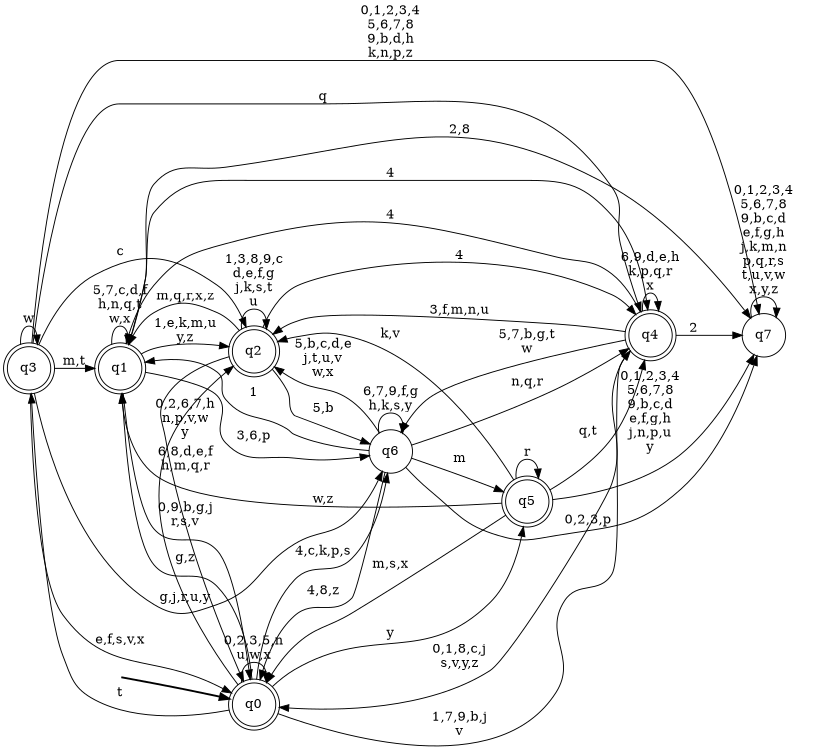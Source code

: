digraph BlueStar {
__start0 [style = invis, shape = none, label = "", width = 0, height = 0];

rankdir=LR;
size="8,5";

s0 [style="rounded,filled", color="black", fillcolor="white" shape="doublecircle", label="q0"];
s1 [style="rounded,filled", color="black", fillcolor="white" shape="doublecircle", label="q1"];
s2 [style="rounded,filled", color="black", fillcolor="white" shape="doublecircle", label="q2"];
s3 [style="rounded,filled", color="black", fillcolor="white" shape="doublecircle", label="q3"];
s4 [style="rounded,filled", color="black", fillcolor="white" shape="doublecircle", label="q4"];
s5 [style="rounded,filled", color="black", fillcolor="white" shape="doublecircle", label="q5"];
s6 [style="filled", color="black", fillcolor="white" shape="circle", label="q6"];
s7 [style="filled", color="black", fillcolor="white" shape="circle", label="q7"];
subgraph cluster_main { 
	graph [pad=".75", ranksep="0.15", nodesep="0.15"];
	 style=invis; 
	__start0 -> s0 [penwidth=2];
}
s0 -> s0 [label="0,2,3,5,n\nu,w,x"];
s0 -> s1 [label="g,z"];
s0 -> s2 [label="6,8,d,e,f\nh,m,q,r"];
s0 -> s3 [label="t"];
s0 -> s4 [label="1,7,9,b,j\nv"];
s0 -> s5 [label="y"];
s0 -> s6 [label="4,c,k,p,s"];
s1 -> s0 [label="0,9,b,g,j\nr,s,v"];
s1 -> s1 [label="5,7,c,d,f\nh,n,q,t\nw,x"];
s1 -> s2 [label="1,e,k,m,u\ny,z"];
s1 -> s4 [label="4"];
s1 -> s6 [label="3,6,p"];
s1 -> s7 [label="2,8"];
s2 -> s0 [label="0,2,6,7,h\nn,p,v,w\ny"];
s2 -> s1 [label="m,q,r,x,z"];
s2 -> s2 [label="1,3,8,9,c\nd,e,f,g\nj,k,s,t\nu"];
s2 -> s4 [label="4"];
s2 -> s6 [label="5,b"];
s3 -> s0 [label="e,f,s,v,x"];
s3 -> s1 [label="m,t"];
s3 -> s2 [label="c"];
s3 -> s3 [label="w"];
s3 -> s4 [label="q"];
s3 -> s6 [label="g,j,r,u,y"];
s3 -> s7 [label="0,1,2,3,4\n5,6,7,8\n9,b,d,h\nk,n,p,z"];
s4 -> s0 [label="0,1,8,c,j\ns,v,y,z"];
s4 -> s1 [label="4"];
s4 -> s2 [label="3,f,m,n,u"];
s4 -> s4 [label="6,9,d,e,h\nk,p,q,r\nx"];
s4 -> s6 [label="5,7,b,g,t\nw"];
s4 -> s7 [label="2"];
s5 -> s0 [label="m,s,x"];
s5 -> s1 [label="w,z"];
s5 -> s2 [label="k,v"];
s5 -> s4 [label="q,t"];
s5 -> s5 [label="r"];
s5 -> s7 [label="0,1,2,3,4\n5,6,7,8\n9,b,c,d\ne,f,g,h\nj,n,p,u\ny"];
s6 -> s0 [label="4,8,z"];
s6 -> s1 [label="1"];
s6 -> s2 [label="5,b,c,d,e\nj,t,u,v\nw,x"];
s6 -> s4 [label="n,q,r"];
s6 -> s5 [label="m"];
s6 -> s6 [label="6,7,9,f,g\nh,k,s,y"];
s6 -> s7 [label="0,2,3,p"];
s7 -> s7 [label="0,1,2,3,4\n5,6,7,8\n9,b,c,d\ne,f,g,h\nj,k,m,n\np,q,r,s\nt,u,v,w\nx,y,z"];

}